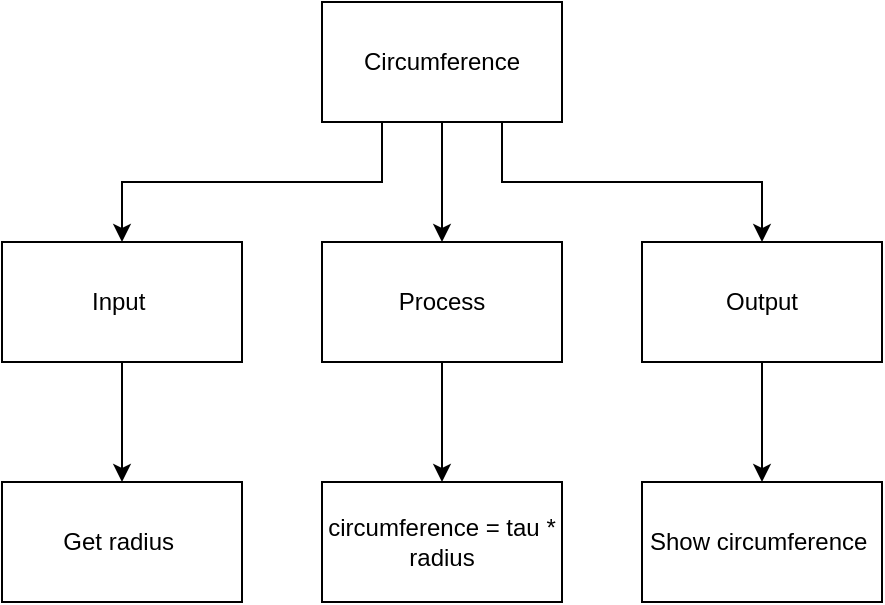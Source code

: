 <mxfile>
    <diagram id="iVwE0D0jg1caMj0qQTqd" name="Top Down">
        <mxGraphModel dx="503" dy="512" grid="1" gridSize="10" guides="1" tooltips="1" connect="1" arrows="1" fold="1" page="1" pageScale="1" pageWidth="827" pageHeight="1169" math="0" shadow="0">
            <root>
                <mxCell id="0"/>
                <mxCell id="1" parent="0"/>
                <mxCell id="6" style="edgeStyle=orthogonalEdgeStyle;html=1;exitX=0.5;exitY=1;exitDx=0;exitDy=0;" edge="1" parent="1" source="2" target="4">
                    <mxGeometry relative="1" as="geometry"/>
                </mxCell>
                <mxCell id="13" style="edgeStyle=orthogonalEdgeStyle;html=1;exitX=0.25;exitY=1;exitDx=0;exitDy=0;entryX=0.5;entryY=0;entryDx=0;entryDy=0;rounded=0;" edge="1" parent="1" source="2" target="3">
                    <mxGeometry relative="1" as="geometry"/>
                </mxCell>
                <mxCell id="14" style="edgeStyle=orthogonalEdgeStyle;html=1;exitX=0.75;exitY=1;exitDx=0;exitDy=0;rounded=0;" edge="1" parent="1" source="2" target="5">
                    <mxGeometry relative="1" as="geometry"/>
                </mxCell>
                <mxCell id="2" value="Circumference" style="rounded=0;whiteSpace=wrap;html=1;" vertex="1" parent="1">
                    <mxGeometry x="320" y="80" width="120" height="60" as="geometry"/>
                </mxCell>
                <mxCell id="15" style="edgeStyle=orthogonalEdgeStyle;html=1;exitX=0.5;exitY=1;exitDx=0;exitDy=0;" edge="1" parent="1" source="3" target="7">
                    <mxGeometry relative="1" as="geometry"/>
                </mxCell>
                <mxCell id="3" value="Input&amp;nbsp;" style="rounded=0;whiteSpace=wrap;html=1;" vertex="1" parent="1">
                    <mxGeometry x="160" y="200" width="120" height="60" as="geometry"/>
                </mxCell>
                <mxCell id="16" style="edgeStyle=orthogonalEdgeStyle;html=1;exitX=0.5;exitY=1;exitDx=0;exitDy=0;" edge="1" parent="1" source="4" target="8">
                    <mxGeometry relative="1" as="geometry"/>
                </mxCell>
                <mxCell id="4" value="Process" style="rounded=0;whiteSpace=wrap;html=1;" vertex="1" parent="1">
                    <mxGeometry x="320" y="200" width="120" height="60" as="geometry"/>
                </mxCell>
                <mxCell id="17" style="edgeStyle=orthogonalEdgeStyle;html=1;exitX=0.5;exitY=1;exitDx=0;exitDy=0;entryX=0.5;entryY=0;entryDx=0;entryDy=0;" edge="1" parent="1" source="5" target="9">
                    <mxGeometry relative="1" as="geometry"/>
                </mxCell>
                <mxCell id="5" value="Output" style="rounded=0;whiteSpace=wrap;html=1;" vertex="1" parent="1">
                    <mxGeometry x="480" y="200" width="120" height="60" as="geometry"/>
                </mxCell>
                <mxCell id="7" value="Get radius&amp;nbsp;" style="rounded=0;whiteSpace=wrap;html=1;" vertex="1" parent="1">
                    <mxGeometry x="160" y="320" width="120" height="60" as="geometry"/>
                </mxCell>
                <mxCell id="8" value="circumference = tau * radius" style="rounded=0;whiteSpace=wrap;html=1;" vertex="1" parent="1">
                    <mxGeometry x="320" y="320" width="120" height="60" as="geometry"/>
                </mxCell>
                <mxCell id="9" value="Show circumference&amp;nbsp;" style="rounded=0;whiteSpace=wrap;html=1;" vertex="1" parent="1">
                    <mxGeometry x="480" y="320" width="120" height="60" as="geometry"/>
                </mxCell>
            </root>
        </mxGraphModel>
    </diagram>
    <diagram id="s9NiqN3CwnpG9rbMvjMO" name="Flowchart">
        <mxGraphModel dx="503" dy="512" grid="1" gridSize="10" guides="1" tooltips="1" connect="1" arrows="1" fold="1" page="1" pageScale="1" pageWidth="827" pageHeight="1169" math="0" shadow="0">
            <root>
                <mxCell id="6KanDy6l4g1ltXBm4bSJ-0"/>
                <mxCell id="6KanDy6l4g1ltXBm4bSJ-1" parent="6KanDy6l4g1ltXBm4bSJ-0"/>
                <mxCell id="6KanDy6l4g1ltXBm4bSJ-6" style="edgeStyle=none;html=1;exitX=0.5;exitY=1;exitDx=0;exitDy=0;exitPerimeter=0;entryX=0.5;entryY=0;entryDx=0;entryDy=0;" parent="6KanDy6l4g1ltXBm4bSJ-1" source="6KanDy6l4g1ltXBm4bSJ-2" target="6KanDy6l4g1ltXBm4bSJ-3" edge="1">
                    <mxGeometry relative="1" as="geometry"/>
                </mxCell>
                <mxCell id="6KanDy6l4g1ltXBm4bSJ-2" value="Start" style="strokeWidth=2;html=1;shape=mxgraph.flowchart.start_1;whiteSpace=wrap;" parent="6KanDy6l4g1ltXBm4bSJ-1" vertex="1">
                    <mxGeometry x="240" y="70" width="100" height="60" as="geometry"/>
                </mxCell>
                <mxCell id="6KanDy6l4g1ltXBm4bSJ-7" style="edgeStyle=none;html=1;exitX=0.5;exitY=1;exitDx=0;exitDy=0;" parent="6KanDy6l4g1ltXBm4bSJ-1" source="6KanDy6l4g1ltXBm4bSJ-3" target="6KanDy6l4g1ltXBm4bSJ-4" edge="1">
                    <mxGeometry relative="1" as="geometry"/>
                </mxCell>
                <mxCell id="6KanDy6l4g1ltXBm4bSJ-3" value="Get distance" style="shape=parallelogram;html=1;strokeWidth=2;perimeter=parallelogramPerimeter;whiteSpace=wrap;rounded=1;arcSize=12;size=0.23;" parent="6KanDy6l4g1ltXBm4bSJ-1" vertex="1">
                    <mxGeometry x="240" y="180" width="100" height="60" as="geometry"/>
                </mxCell>
                <mxCell id="6KanDy6l4g1ltXBm4bSJ-8" style="edgeStyle=none;html=1;exitX=0.5;exitY=1;exitDx=0;exitDy=0;entryX=0.62;entryY=0;entryDx=0;entryDy=0;entryPerimeter=0;" parent="6KanDy6l4g1ltXBm4bSJ-1" source="6KanDy6l4g1ltXBm4bSJ-4" target="6KanDy6l4g1ltXBm4bSJ-5" edge="1">
                    <mxGeometry relative="1" as="geometry"/>
                </mxCell>
                <mxCell id="6KanDy6l4g1ltXBm4bSJ-4" value="Time = distance / SPEED_OF_LIGHT" style="rounded=1;whiteSpace=wrap;html=1;absoluteArcSize=1;arcSize=14;strokeWidth=2;" parent="6KanDy6l4g1ltXBm4bSJ-1" vertex="1">
                    <mxGeometry x="170" y="300" width="250" height="100" as="geometry"/>
                </mxCell>
                <mxCell id="6KanDy6l4g1ltXBm4bSJ-10" style="edgeStyle=none;html=1;exitX=0.25;exitY=1;exitDx=0;exitDy=0;" parent="6KanDy6l4g1ltXBm4bSJ-1" source="6KanDy6l4g1ltXBm4bSJ-5" target="6KanDy6l4g1ltXBm4bSJ-9" edge="1">
                    <mxGeometry relative="1" as="geometry"/>
                </mxCell>
                <mxCell id="6KanDy6l4g1ltXBm4bSJ-5" value="Show time" style="shape=parallelogram;html=1;strokeWidth=2;perimeter=parallelogramPerimeter;whiteSpace=wrap;rounded=1;arcSize=12;size=0.23;" parent="6KanDy6l4g1ltXBm4bSJ-1" vertex="1">
                    <mxGeometry x="230" y="440" width="100" height="60" as="geometry"/>
                </mxCell>
                <mxCell id="6KanDy6l4g1ltXBm4bSJ-9" value="Stop" style="strokeWidth=2;html=1;shape=mxgraph.flowchart.terminator;whiteSpace=wrap;" parent="6KanDy6l4g1ltXBm4bSJ-1" vertex="1">
                    <mxGeometry x="210" y="555" width="100" height="60" as="geometry"/>
                </mxCell>
            </root>
        </mxGraphModel>
    </diagram>
</mxfile>